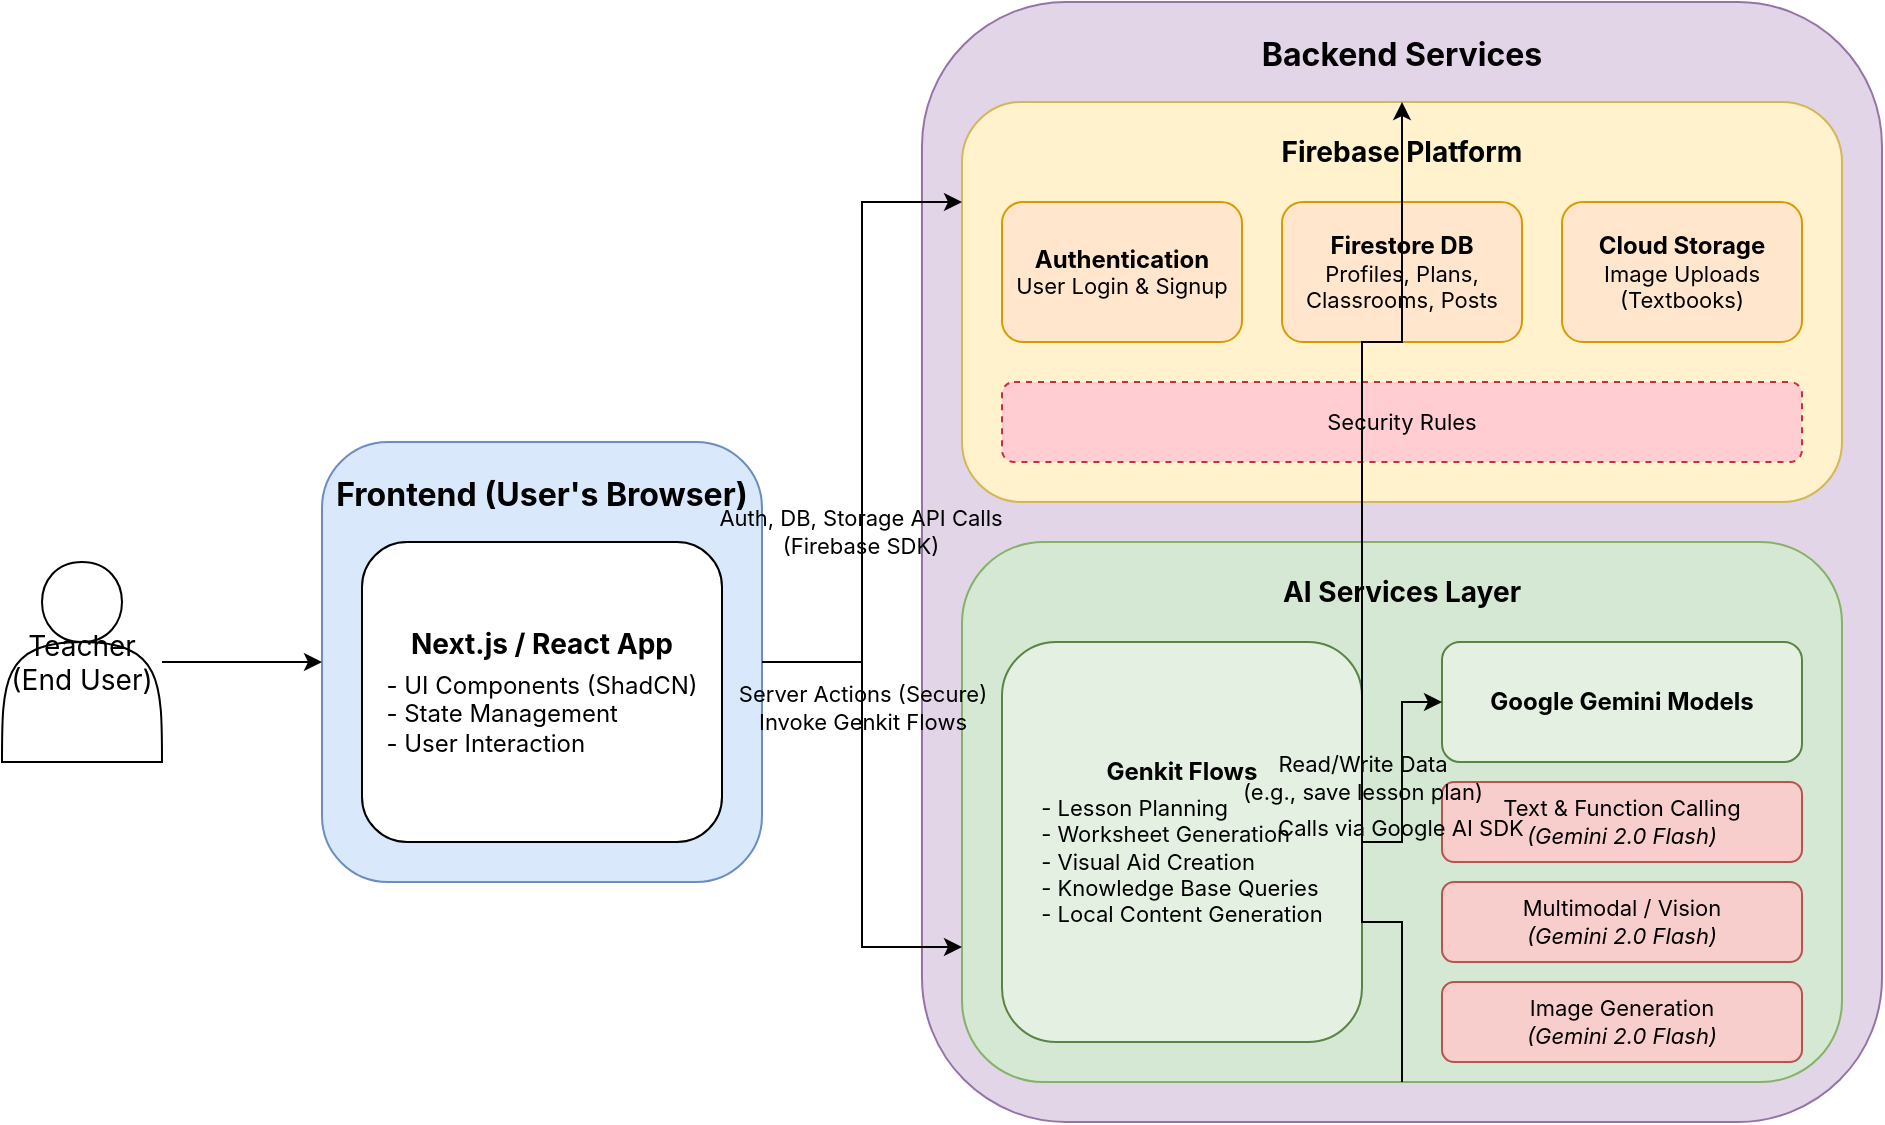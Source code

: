 <mxfile version="24.4.0" type="device">
  <diagram name="Shiksha AI Architecture" id="L-M_N0pQR-sT1uVwXyZk">
    <mxGraphModel dx="1434" dy="746" grid="1" gridSize="10" guides="1" tooltips="1" connect="1" arrows="1" fold="1" page="1" pageScale="1" pageWidth="1100" pageHeight="850" math="0" shadow="0">
      <root>
        <mxCell id="0" />
        <mxCell id="1" parent="0" />
        <mxCell id="user" value="Teacher&lt;br&gt;(End User)" style="shape=actor;whiteSpace=wrap;html=1;fontFamily=Inter;fontSize=14;" vertex="1" parent="1">
          <mxGeometry x="80" y="380" width="80" height="100" as="geometry" />
        </mxCell>
        <mxCell id="frontend-box" value="Frontend (User's Browser)" style="rounded=1;whiteSpace=wrap;html=1;fillColor=#dae8fc;strokeColor=#6c8ebf;fontFamily=Inter;fontSize=16;fontStyle=1;verticalAlign=top;spacingTop=10;" vertex="1" parent="1">
          <mxGeometry x="240" y="320" width="220" height="220" as="geometry" />
        </mxCell>
        <mxCell id="nextjs-app" value="&lt;b&gt;Next.js / React App&lt;/b&gt;&lt;br&gt;&lt;div style=&quot;text-align: left; font-size: 12px; margin-top: 5px;&quot;&gt;- UI Components (ShadCN)&lt;br&gt;- State Management&lt;br&gt;- User Interaction&lt;/div&gt;" style="rounded=1;whiteSpace=wrap;html=1;fillColor=#ffffff;strokeColor=#000000;align=center;verticalAlign=middle;fontFamily=Inter;fontSize=14;" vertex="1" parent="frontend-box">
          <mxGeometry x="20" y="50" width="180" height="150" as="geometry" />
        </mxCell>
        <mxCell id="backend-box" value="Backend Services" style="rounded=1;whiteSpace=wrap;html=1;fillColor=#e1d5e7;strokeColor=#9673a6;fontFamily=Inter;fontSize=16;fontStyle=1;verticalAlign=top;spacingTop=10;" vertex="1" parent="1">
          <mxGeometry x="540" y="100" width="480" height="560" as="geometry" />
        </mxCell>
        <mxCell id="firebase-box" value="Firebase Platform" style="rounded=1;whiteSpace=wrap;html=1;fillColor=#fff2cc;strokeColor=#d6b656;fontFamily=Inter;fontSize=14;fontStyle=1;verticalAlign=top;spacingTop=10;" vertex="1" parent="backend-box">
          <mxGeometry x="20" y="50" width="440" height="200" as="geometry" />
        </mxCell>
        <mxCell id="firebase-auth" value="&lt;b&gt;Authentication&lt;/b&gt;&lt;br&gt;&lt;div style=&quot;font-size: 11px;&quot;&gt;User Login &amp;amp; Signup&lt;/div&gt;" style="rounded=1;whiteSpace=wrap;html=1;fillColor=#FFE6CC;strokeColor=#D79B00;fontFamily=Inter;fontSize=12;" vertex="1" parent="firebase-box">
          <mxGeometry x="20" y="50" width="120" height="70" as="geometry" />
        </mxCell>
        <mxCell id="firestore" value="&lt;b&gt;Firestore DB&lt;/b&gt;&lt;br&gt;&lt;div style=&quot;font-size: 11px;&quot;&gt;Profiles, Plans, Classrooms, Posts&lt;/div&gt;" style="rounded=1;whiteSpace=wrap;html=1;fillColor=#FFE6CC;strokeColor=#D79B00;fontFamily=Inter;fontSize=12;" vertex="1" parent="firebase-box">
          <mxGeometry x="160" y="50" width="120" height="70" as="geometry" />
        </mxCell>
        <mxCell id="storage" value="&lt;b&gt;Cloud Storage&lt;/b&gt;&lt;br&gt;&lt;div style=&quot;font-size: 11px;&quot;&gt;Image Uploads (Textbooks)&lt;/div&gt;" style="rounded=1;whiteSpace=wrap;html=1;fillColor=#FFE6CC;strokeColor=#D79B00;fontFamily=Inter;fontSize=12;" vertex="1" parent="firebase-box">
          <mxGeometry x="300" y="50" width="120" height="70" as="geometry" />
        </mxCell>
        <mxCell id="firestore-rules" value="Security Rules" style="rounded=1;whiteSpace=wrap;html=1;fillColor=#FFCDD2;strokeColor=#C63238;fontFamily=Inter;fontSize=11;fontStyle=0;dashed=1;" vertex="1" parent="firebase-box">
          <mxGeometry x="20" y="140" width="400" height="40" as="geometry" />
        </mxCell>
        <mxCell id="ai-box" value="AI Services Layer" style="rounded=1;whiteSpace=wrap;html=1;fillColor=#d5e8d4;strokeColor=#82b366;fontFamily=Inter;fontSize=14;fontStyle=1;verticalAlign=top;spacingTop=10;" vertex="1" parent="backend-box">
          <mxGeometry x="20" y="270" width="440" height="270" as="geometry" />
        </mxCell>
        <mxCell id="genkit-flows" value="&lt;b&gt;Genkit Flows&lt;/b&gt;&lt;br&gt;&lt;div style=&quot;text-align: left; font-size: 11px; margin-top: 5px;&quot;&gt;- Lesson Planning&lt;br&gt;- Worksheet Generation&lt;br&gt;- Visual Aid Creation&lt;br&gt;- Knowledge Base Queries&lt;br&gt;- Local Content Generation&lt;/div&gt;" style="rounded=1;whiteSpace=wrap;html=1;fillColor=#e3f0e2;strokeColor=#5a8444;fontFamily=Inter;fontSize=12;" vertex="1" parent="ai-box">
          <mxGeometry x="20" y="50" width="180" height="200" as="geometry" />
        </mxCell>
        <mxCell id="gemini-models" value="&lt;b&gt;Google Gemini Models&lt;/b&gt;" style="rounded=1;whiteSpace=wrap;html=1;fillColor=#e3f0e2;strokeColor=#5a8444;fontFamily=Inter;fontSize=12;" vertex="1" parent="ai-box">
          <mxGeometry x="240" y="50" width="180" height="60" as="geometry" />
        </mxCell>
        <mxCell id="gemini-text" value="Text &amp;amp; Function Calling&lt;br&gt;&lt;i&gt;(Gemini 2.0 Flash)&lt;/i&gt;" style="rounded=1;whiteSpace=wrap;html=1;fillColor=#F8CECC;strokeColor=#B85450;fontFamily=Inter;fontSize=11;" vertex="1" parent="ai-box">
          <mxGeometry x="240" y="120" width="180" height="40" as="geometry" />
        </mxCell>
        <mxCell id="gemini-vision" value="Multimodal / Vision&lt;br&gt;&lt;i&gt;(Gemini 2.0 Flash)&lt;/i&gt;" style="rounded=1;whiteSpace=wrap;html=1;fillColor=#F8CECC;strokeColor=#B85450;fontFamily=Inter;fontSize=11;" vertex="1" parent="ai-box">
          <mxGeometry x="240" y="170" width="180" height="40" as="geometry" />
        </mxCell>
         <mxCell id="gemini-image" value="Image Generation&lt;br&gt;&lt;i&gt;(Gemini 2.0 Flash)&lt;/i&gt;" style="rounded=1;whiteSpace=wrap;html=1;fillColor=#F8CECC;strokeColor=#B85450;fontFamily=Inter;fontSize=11;" vertex="1" parent="ai-box">
          <mxGeometry x="240" y="220" width="180" height="40" as="geometry" />
        </mxCell>
        <mxCell id="edge1" style="edgeStyle=orthogonalEdgeStyle;rounded=0;orthogonalLoop=1;jettySize=auto;html=1;entryX=0;entryY=0.5;fontFamily=Inter;" edge="1" parent="1" source="user" target="frontend-box">
          <mxGeometry relative="1" as="geometry" />
        </mxCell>
        <mxCell id="edge2" style="edgeStyle=orthogonalEdgeStyle;rounded=0;orthogonalLoop=1;jettySize=auto;html=1;entryX=0;entryY=0.25;fontFamily=Inter;" edge="1" parent="1" source="frontend-box" target="firebase-box">
          <mxGeometry relative="1" as="geometry">
            <mxPoint x="480" y="380" as="sourcePoint" />
          </mxGeometry>
        </mxCell>
        <mxCell id="edge2-label" value="Auth, DB, Storage API Calls&lt;br&gt;(Firebase SDK)" style="text;html=1;align=center;verticalAlign=middle;resizable=0;points=[];autosize=1;strokeColor=none;fillColor=none;fontFamily=Inter;fontSize=11;" vertex="1" connectable="0" parent="edge2">
          <mxGeometry x="-0.3" y="1" relative="1" as="geometry" />
        </mxCell>
        <mxCell id="edge3" style="edgeStyle=orthogonalEdgeStyle;rounded=0;orthogonalLoop=1;jettySize=auto;html=1;entryX=0;entryY=0.75;fontFamily=Inter;" edge="1" parent="1" source="frontend-box" target="ai-box">
          <mxGeometry relative="1" as="geometry" />
        </mxCell>
        <mxCell id="edge3-label" value="Server Actions (Secure)&lt;br&gt;Invoke Genkit Flows" style="text;html=1;align=center;verticalAlign=middle;resizable=0;points=[];autosize=1;strokeColor=none;fillColor=none;fontFamily=Inter;fontSize=11;" vertex="1" connectable="0" parent="edge3">
          <mxGeometry x="-0.4" relative="1" as="geometry" />
        </mxCell>
        <mxCell id="edge4" style="edgeStyle=orthogonalEdgeStyle;rounded=0;orthogonalLoop=1;jettySize=auto;html=1;entryX=0.5;entryY=0;fontFamily=Inter;exitX=0.5;exitY=1;" edge="1" parent="1" source="ai-box" target="firebase-box">
          <mxGeometry relative="1" as="geometry">
            <Array as="points">
              <mxPoint x="760" y="560" />
              <mxPoint x="760" y="270" />
            </Array>
          </mxGeometry>
        </mxCell>
        <mxCell id="edge4-label" value="Read/Write Data&lt;br&gt;(e.g., save lesson plan)" style="text;html=1;align=center;verticalAlign=middle;resizable=0;points=[];autosize=1;strokeColor=none;fillColor=none;fontFamily=Inter;fontSize=11;" vertex="1" connectable="0" parent="edge4">
          <mxGeometry x="-0.35" relative="1" as="geometry">
            <mxPoint as="offset" />
          </mxGeometry>
        </mxCell>
        <mxCell id="edge5" style="edgeStyle=orthogonalEdgeStyle;rounded=0;orthogonalLoop=1;jettySize=auto;html=1;entryX=0;entryY=0.5;fontFamily=Inter;" edge="1" parent="1" source="genkit-flows" target="gemini-models">
          <mxGeometry relative="1" as="geometry" />
        </mxCell>
        <mxCell id="edge5-label" value="Calls via Google AI SDK" style="text;html=1;align=center;verticalAlign=middle;resizable=0;points=[];autosize=1;strokeColor=none;fillColor=none;fontFamily=Inter;fontSize=11;" vertex="1" connectable="0" parent="edge5">
          <mxGeometry x="-0.5" y="1" relative="1" as="geometry" />
        </mxCell>
      </root>
    </mxGraphModel>
  </diagram>
</mxfile>